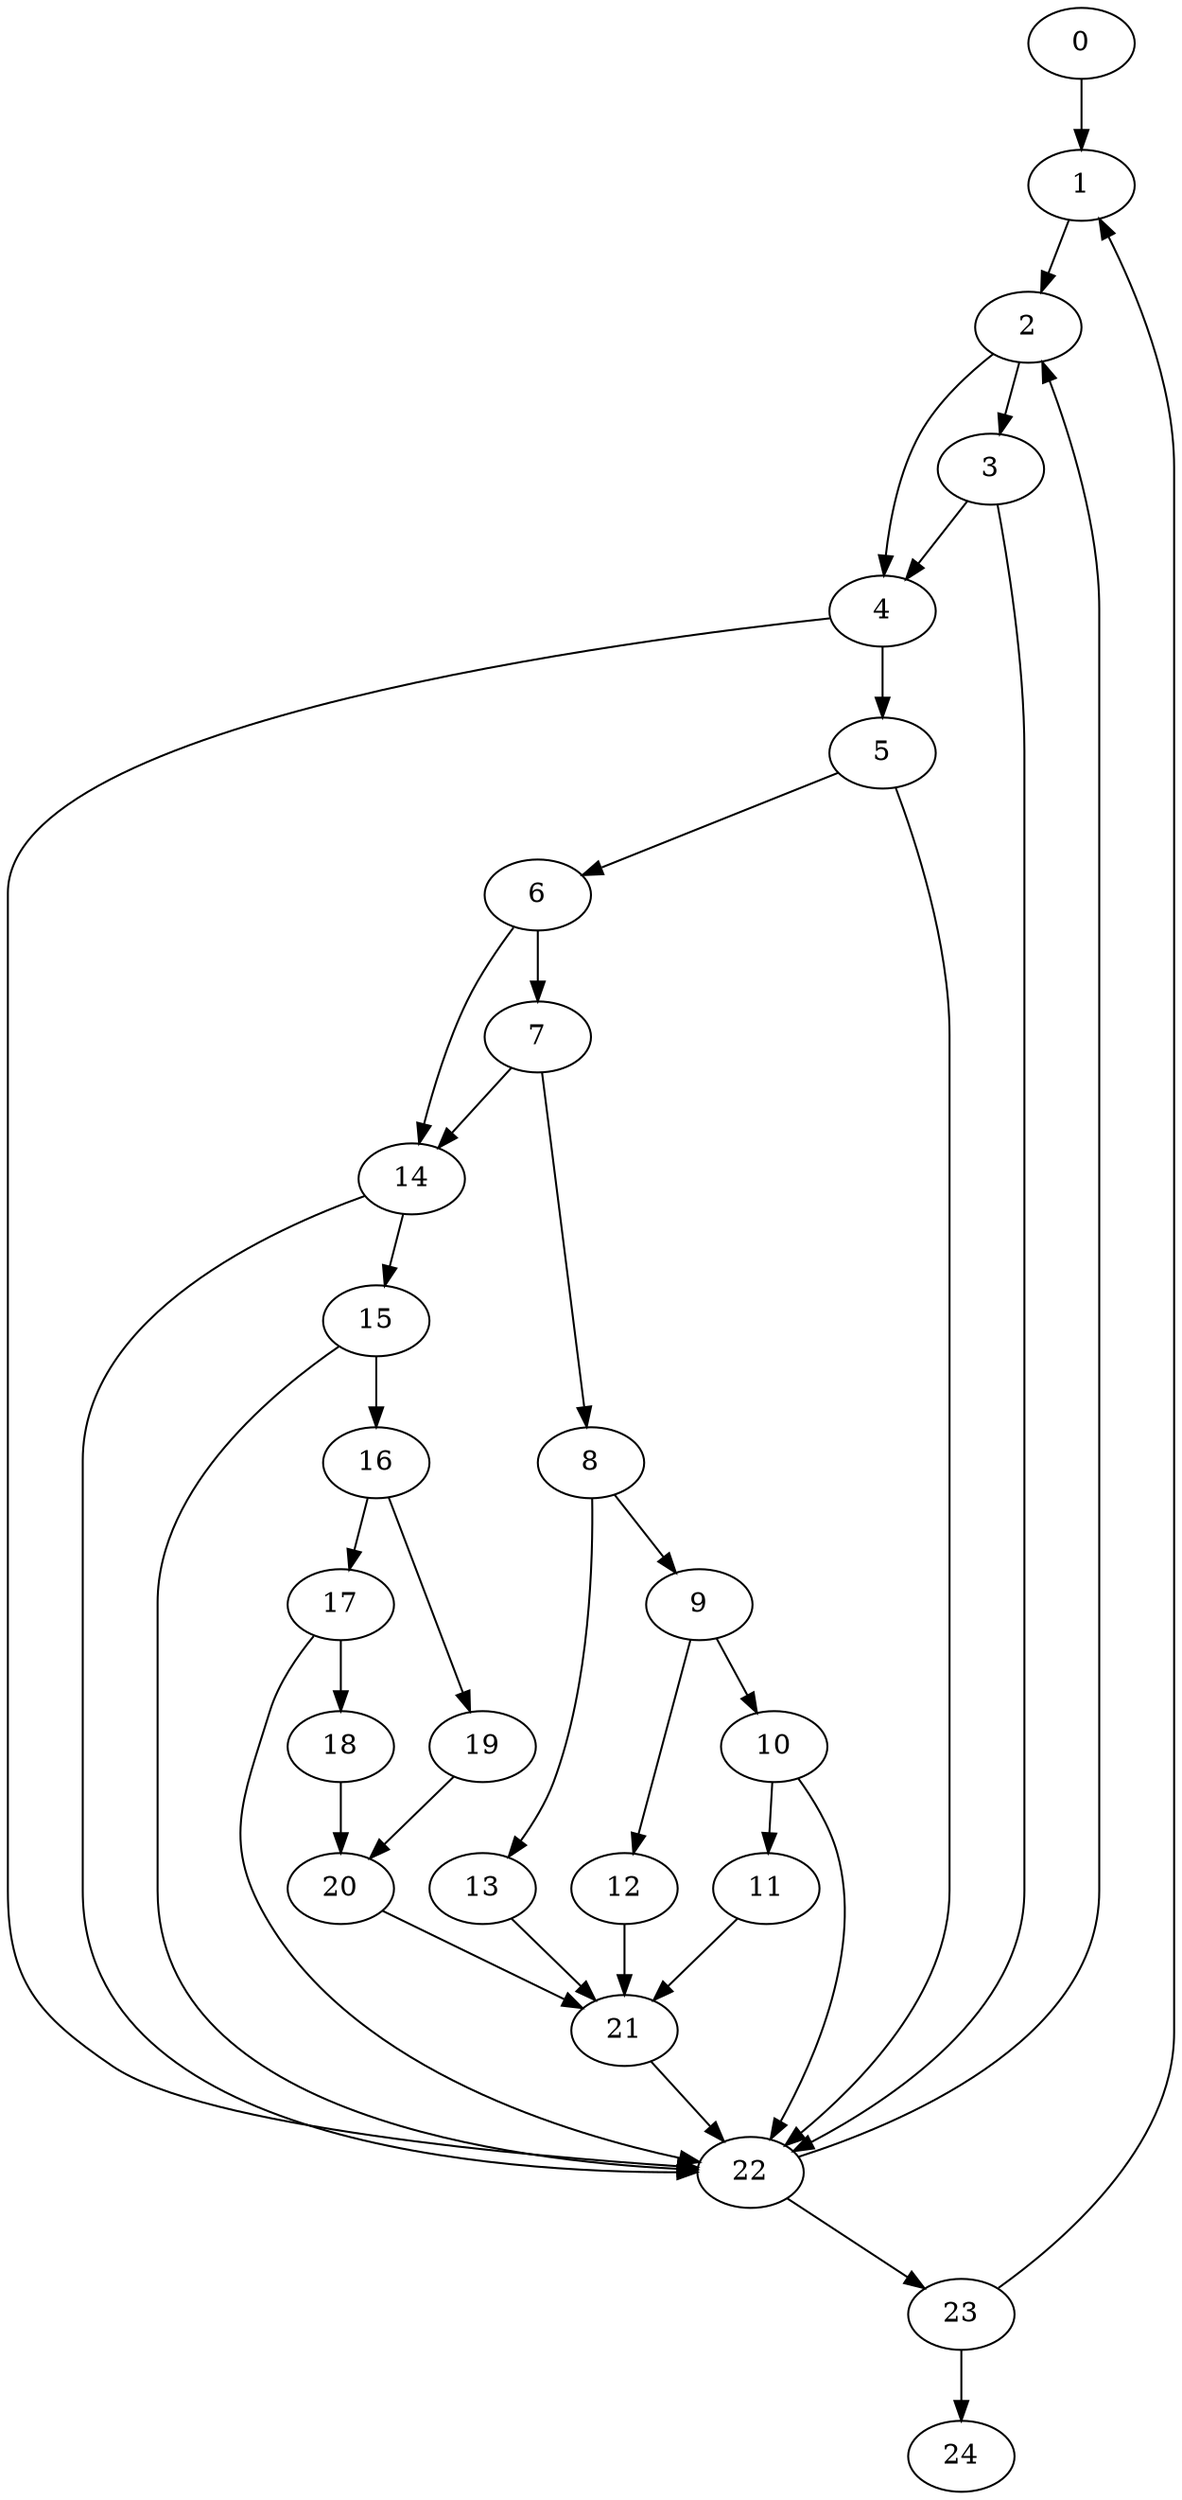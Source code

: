 digraph {
	0
	1
	2
	3
	4
	5
	6
	7
	8
	9
	10
	11
	12
	13
	14
	15
	16
	17
	18
	19
	20
	21
	22
	23
	24
	15 -> 16
	18 -> 20
	19 -> 20
	17 -> 22
	21 -> 22
	3 -> 22
	4 -> 22
	5 -> 22
	10 -> 22
	14 -> 22
	15 -> 22
	22 -> 23
	0 -> 1
	23 -> 1
	7 -> 8
	10 -> 11
	3 -> 4
	2 -> 4
	11 -> 21
	12 -> 21
	13 -> 21
	20 -> 21
	23 -> 24
	8 -> 9
	9 -> 12
	8 -> 13
	16 -> 17
	1 -> 2
	22 -> 2
	2 -> 3
	5 -> 6
	6 -> 7
	17 -> 18
	16 -> 19
	4 -> 5
	9 -> 10
	6 -> 14
	7 -> 14
	14 -> 15
}
